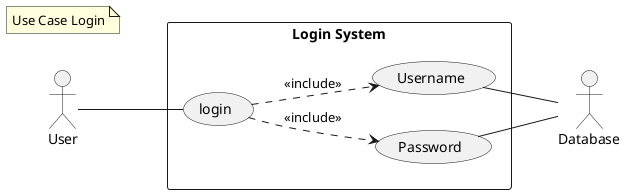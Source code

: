 @startuml
left to right direction
actor User as user
actor Database as mysql

note as n1
Use Case Login
end note

rectangle "Login System" {
user -- (login)
login ..> (Username) : <<include>>
login ..> (Password) : <<include>>
(Username) -- mysql
(Password) -- mysql
}

newpage

left to right direction
actor User as user
actor Database as mysql
actor BrowserSession as session
actor Admin as admin
actor Leader as leader
actor Karyawan as karyawan

note as n1
Use Case Schedule Supply Application
end note

user ..> session : <<include>>
user <|-- admin
user <|-- leader
user <|-- karyawan

rectangle "Schedule Supply Application" {
(Kelola User) as userManagement
(Add User) as addUser
(Update User) as updateUser
(Delete User) as deleteUser
admin -- userManagement
userManagement <|-- addUser
userManagement <|-- updateUser
userManagement <|-- deleteUser
addUser ..> (Name) : <<include>>
addUser ..> (Username) : <<include>>
addUser ..> (Password) : <<include>>
addUser ..> (User Role) : <<include>>
updateUser .> addUser : <<extend>>
deleteUser ..> (Username) : <<include>>

(Kelola Type) as listItem
(Registrasi Type) as regType
(Update Type) as updateType
(Registrasi Item) as regItem
(Update Item) as updateItem
(Delete Item) as deleteItem
admin -- listItem
listItem <|-- regType
listItem <|-- updateType
listItem <|-- regItem
listItem <|-- updateItem
listItem <|-- deleteItem

}

userManagement ..> mysql : <<include>>

@enduml
